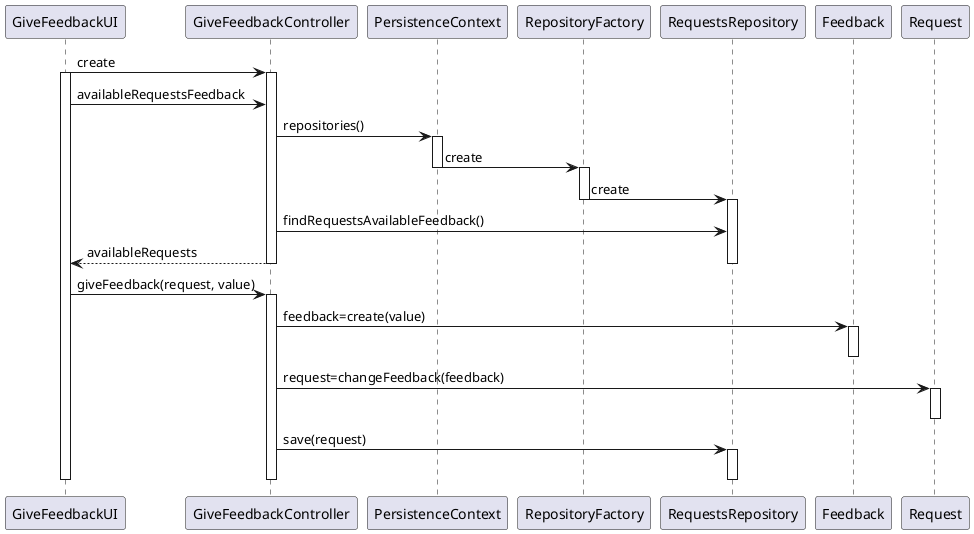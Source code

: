 @startuml

GiveFeedbackUI -> GiveFeedbackController : create
activate GiveFeedbackUI
activate GiveFeedbackController

GiveFeedbackUI -> GiveFeedbackController : availableRequestsFeedback
GiveFeedbackController -> PersistenceContext : repositories()
activate PersistenceContext
PersistenceContext -> RepositoryFactory : create
deactivate PersistenceContext
activate RepositoryFactory
RepositoryFactory -> RequestsRepository : create
deactivate RepositoryFactory
activate RequestsRepository
GiveFeedbackController -> RequestsRepository : findRequestsAvailableFeedback()
GiveFeedbackController --> GiveFeedbackUI: availableRequests

deactivate RequestsRepository
deactivate GiveFeedbackController

GiveFeedbackUI -> GiveFeedbackController : giveFeedback(request, value)
activate GiveFeedbackController
GiveFeedbackController -> Feedback : feedback=create(value)
activate Feedback
deactivate Feedback
GiveFeedbackController -> Request : request=changeFeedback(feedback)
activate Request
deactivate Request
GiveFeedbackController -> RequestsRepository : save(request)
activate RequestsRepository
deactivate RequestsRepository
deactivate GiveFeedbackController
deactivate GiveFeedbackUI

@enduml
